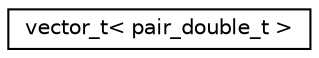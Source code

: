 digraph "Graphical Class Hierarchy"
{
  edge [fontname="Helvetica",fontsize="10",labelfontname="Helvetica",labelfontsize="10"];
  node [fontname="Helvetica",fontsize="10",shape=record];
  rankdir="LR";
  Node0 [label="vector_t\< pair_double_t \>",height=0.2,width=0.4,color="black", fillcolor="white", style="filled",URL="$classvector__t.html"];
}
